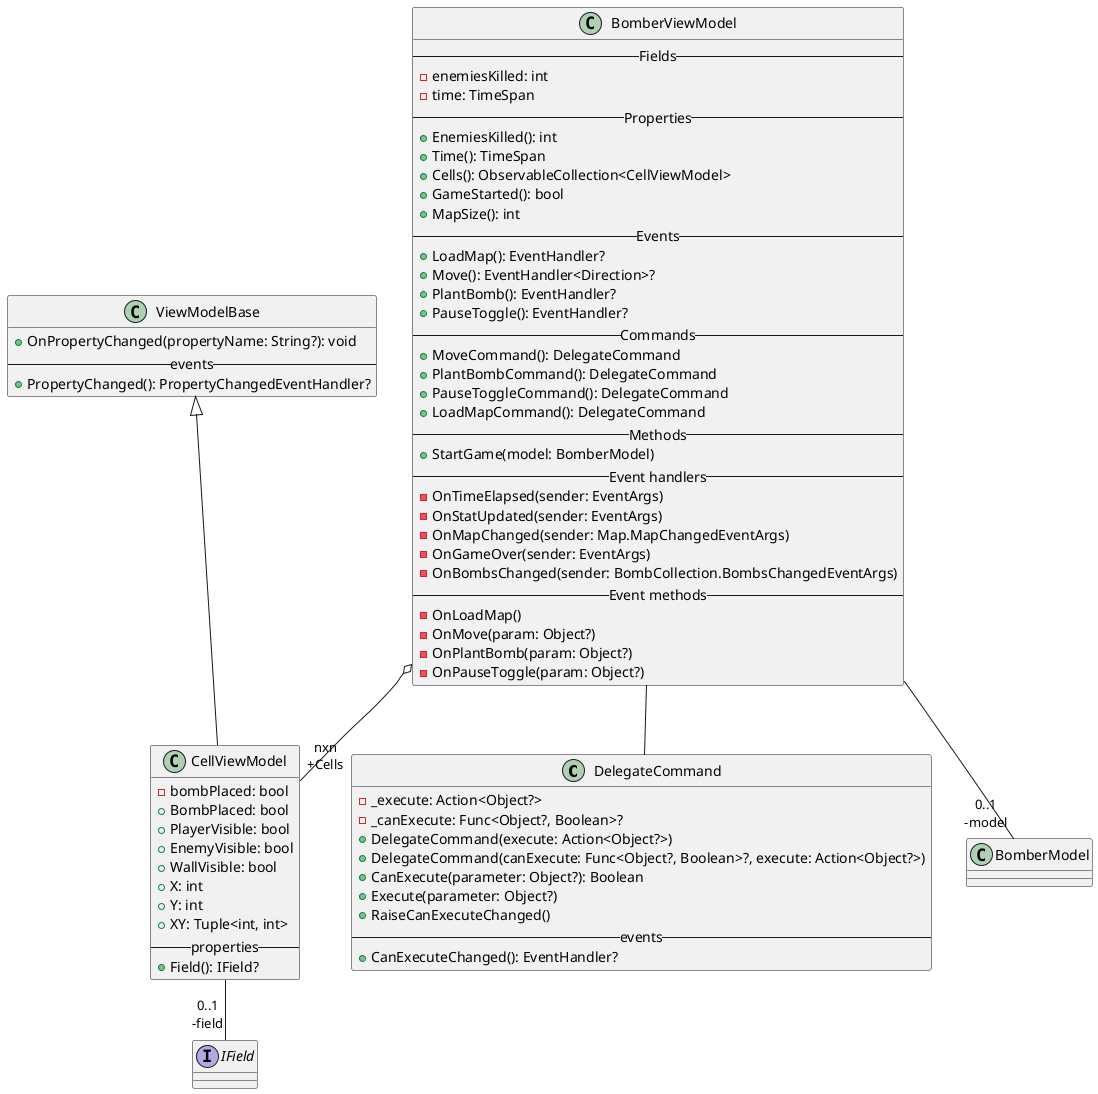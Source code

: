 @startuml
class DelegateCommand {
    - _execute: Action<Object?>
    - _canExecute: Func<Object?, Boolean>?
    + DelegateCommand(execute: Action<Object?>)
    + DelegateCommand(canExecute: Func<Object?, Boolean>?, execute: Action<Object?>)
    + CanExecute(parameter: Object?): Boolean
    + Execute(parameter: Object?)
    + RaiseCanExecuteChanged()
    --events--
    + CanExecuteChanged(): EventHandler?
}
class ViewModelBase {
    + OnPropertyChanged(propertyName: String?): void
    --events--
    + PropertyChanged(): PropertyChangedEventHandler?
}

class CellViewModel {
    - bombPlaced: bool
    + BombPlaced: bool
    + PlayerVisible: bool
    + EnemyVisible: bool
    + WallVisible: bool
    + X: int
    + Y: int
    + XY: Tuple<int, int>
    --properties--
    + Field(): IField?
}

class BomberViewModel {
    --Fields--
    - enemiesKilled: int
    - time: TimeSpan
    --Properties--
    + EnemiesKilled(): int
    + Time(): TimeSpan
    + Cells(): ObservableCollection<CellViewModel>
    + GameStarted(): bool
    + MapSize(): int
    --Events--
    + LoadMap(): EventHandler?
    + Move(): EventHandler<Direction>?
    + PlantBomb(): EventHandler?
    + PauseToggle(): EventHandler?
    --Commands--
    + MoveCommand(): DelegateCommand
    + PlantBombCommand(): DelegateCommand
    + PauseToggleCommand(): DelegateCommand
    + LoadMapCommand(): DelegateCommand
    --Methods--
    + StartGame(model: BomberModel)
    --Event handlers--
    - OnTimeElapsed(sender: EventArgs)
    - OnStatUpdated(sender: EventArgs)
    - OnMapChanged(sender: Map.MapChangedEventArgs)
    - OnGameOver(sender: EventArgs)
    - OnBombsChanged(sender: BombCollection.BombsChangedEventArgs)
    --Event methods--
    - OnLoadMap()
    - OnMove(param: Object?)
    - OnPlantBomb(param: Object?)
    - OnPauseToggle(param: Object?)
}

interface IField{

}
CellViewModel -up-|> ViewModelBase
CellViewModel -- "0..1\n-field" IField
BomberViewModel -- "0..1\n-model" BomberModel

class BomberModel{

}

BomberViewModel o-- "nxn\n+Cells" CellViewModel
BomberViewModel -- DelegateCommand
@enduml